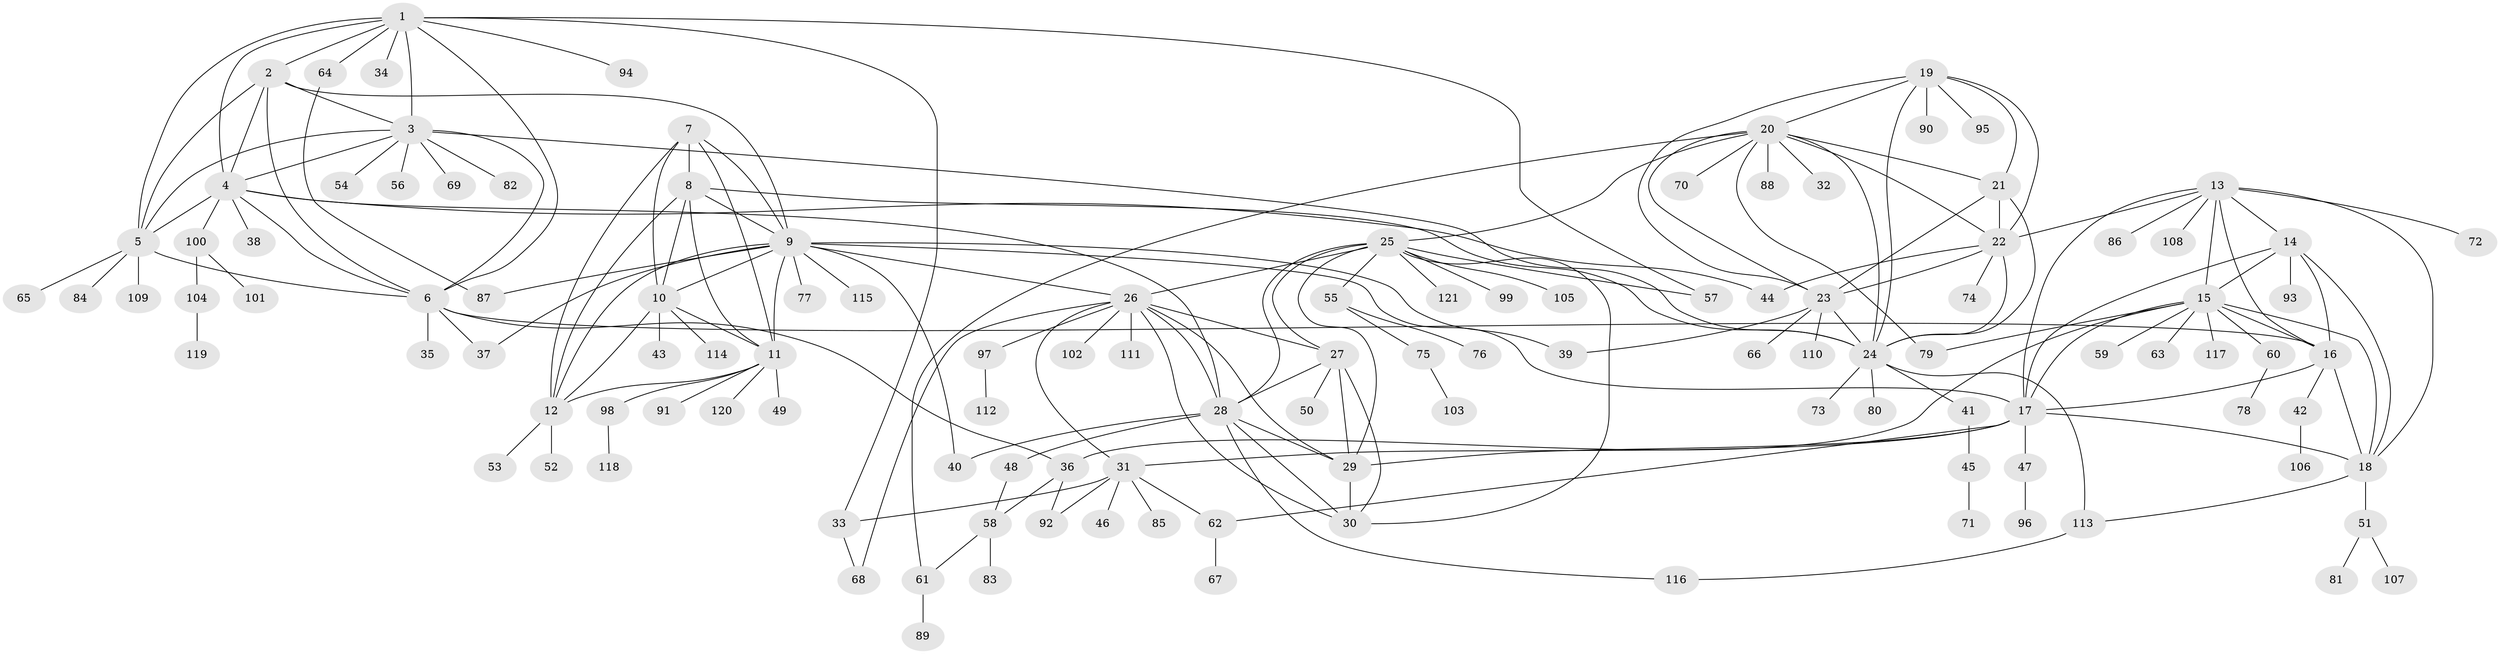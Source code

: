 // Generated by graph-tools (version 1.1) at 2025/11/02/27/25 16:11:35]
// undirected, 121 vertices, 193 edges
graph export_dot {
graph [start="1"]
  node [color=gray90,style=filled];
  1;
  2;
  3;
  4;
  5;
  6;
  7;
  8;
  9;
  10;
  11;
  12;
  13;
  14;
  15;
  16;
  17;
  18;
  19;
  20;
  21;
  22;
  23;
  24;
  25;
  26;
  27;
  28;
  29;
  30;
  31;
  32;
  33;
  34;
  35;
  36;
  37;
  38;
  39;
  40;
  41;
  42;
  43;
  44;
  45;
  46;
  47;
  48;
  49;
  50;
  51;
  52;
  53;
  54;
  55;
  56;
  57;
  58;
  59;
  60;
  61;
  62;
  63;
  64;
  65;
  66;
  67;
  68;
  69;
  70;
  71;
  72;
  73;
  74;
  75;
  76;
  77;
  78;
  79;
  80;
  81;
  82;
  83;
  84;
  85;
  86;
  87;
  88;
  89;
  90;
  91;
  92;
  93;
  94;
  95;
  96;
  97;
  98;
  99;
  100;
  101;
  102;
  103;
  104;
  105;
  106;
  107;
  108;
  109;
  110;
  111;
  112;
  113;
  114;
  115;
  116;
  117;
  118;
  119;
  120;
  121;
  1 -- 2;
  1 -- 3;
  1 -- 4;
  1 -- 5;
  1 -- 6;
  1 -- 33;
  1 -- 34;
  1 -- 57;
  1 -- 64;
  1 -- 94;
  2 -- 3;
  2 -- 4;
  2 -- 5;
  2 -- 6;
  2 -- 9;
  3 -- 4;
  3 -- 5;
  3 -- 6;
  3 -- 24;
  3 -- 54;
  3 -- 56;
  3 -- 69;
  3 -- 82;
  4 -- 5;
  4 -- 6;
  4 -- 28;
  4 -- 38;
  4 -- 44;
  4 -- 100;
  5 -- 6;
  5 -- 65;
  5 -- 84;
  5 -- 109;
  6 -- 16;
  6 -- 35;
  6 -- 36;
  6 -- 37;
  7 -- 8;
  7 -- 9;
  7 -- 10;
  7 -- 11;
  7 -- 12;
  8 -- 9;
  8 -- 10;
  8 -- 11;
  8 -- 12;
  8 -- 24;
  9 -- 10;
  9 -- 11;
  9 -- 12;
  9 -- 17;
  9 -- 26;
  9 -- 37;
  9 -- 39;
  9 -- 40;
  9 -- 77;
  9 -- 87;
  9 -- 115;
  10 -- 11;
  10 -- 12;
  10 -- 43;
  10 -- 114;
  11 -- 12;
  11 -- 49;
  11 -- 91;
  11 -- 98;
  11 -- 120;
  12 -- 52;
  12 -- 53;
  13 -- 14;
  13 -- 15;
  13 -- 16;
  13 -- 17;
  13 -- 18;
  13 -- 22;
  13 -- 72;
  13 -- 86;
  13 -- 108;
  14 -- 15;
  14 -- 16;
  14 -- 17;
  14 -- 18;
  14 -- 93;
  15 -- 16;
  15 -- 17;
  15 -- 18;
  15 -- 36;
  15 -- 59;
  15 -- 60;
  15 -- 63;
  15 -- 79;
  15 -- 117;
  16 -- 17;
  16 -- 18;
  16 -- 42;
  17 -- 18;
  17 -- 29;
  17 -- 31;
  17 -- 47;
  17 -- 62;
  18 -- 51;
  18 -- 113;
  19 -- 20;
  19 -- 21;
  19 -- 22;
  19 -- 23;
  19 -- 24;
  19 -- 90;
  19 -- 95;
  20 -- 21;
  20 -- 22;
  20 -- 23;
  20 -- 24;
  20 -- 25;
  20 -- 32;
  20 -- 61;
  20 -- 70;
  20 -- 79;
  20 -- 88;
  21 -- 22;
  21 -- 23;
  21 -- 24;
  22 -- 23;
  22 -- 24;
  22 -- 44;
  22 -- 74;
  23 -- 24;
  23 -- 39;
  23 -- 66;
  23 -- 110;
  24 -- 41;
  24 -- 73;
  24 -- 80;
  24 -- 113;
  25 -- 26;
  25 -- 27;
  25 -- 28;
  25 -- 29;
  25 -- 30;
  25 -- 55;
  25 -- 57;
  25 -- 99;
  25 -- 105;
  25 -- 121;
  26 -- 27;
  26 -- 28;
  26 -- 29;
  26 -- 30;
  26 -- 31;
  26 -- 68;
  26 -- 97;
  26 -- 102;
  26 -- 111;
  27 -- 28;
  27 -- 29;
  27 -- 30;
  27 -- 50;
  28 -- 29;
  28 -- 30;
  28 -- 40;
  28 -- 48;
  28 -- 116;
  29 -- 30;
  31 -- 33;
  31 -- 46;
  31 -- 62;
  31 -- 85;
  31 -- 92;
  33 -- 68;
  36 -- 58;
  36 -- 92;
  41 -- 45;
  42 -- 106;
  45 -- 71;
  47 -- 96;
  48 -- 58;
  51 -- 81;
  51 -- 107;
  55 -- 75;
  55 -- 76;
  58 -- 61;
  58 -- 83;
  60 -- 78;
  61 -- 89;
  62 -- 67;
  64 -- 87;
  75 -- 103;
  97 -- 112;
  98 -- 118;
  100 -- 101;
  100 -- 104;
  104 -- 119;
  113 -- 116;
}
